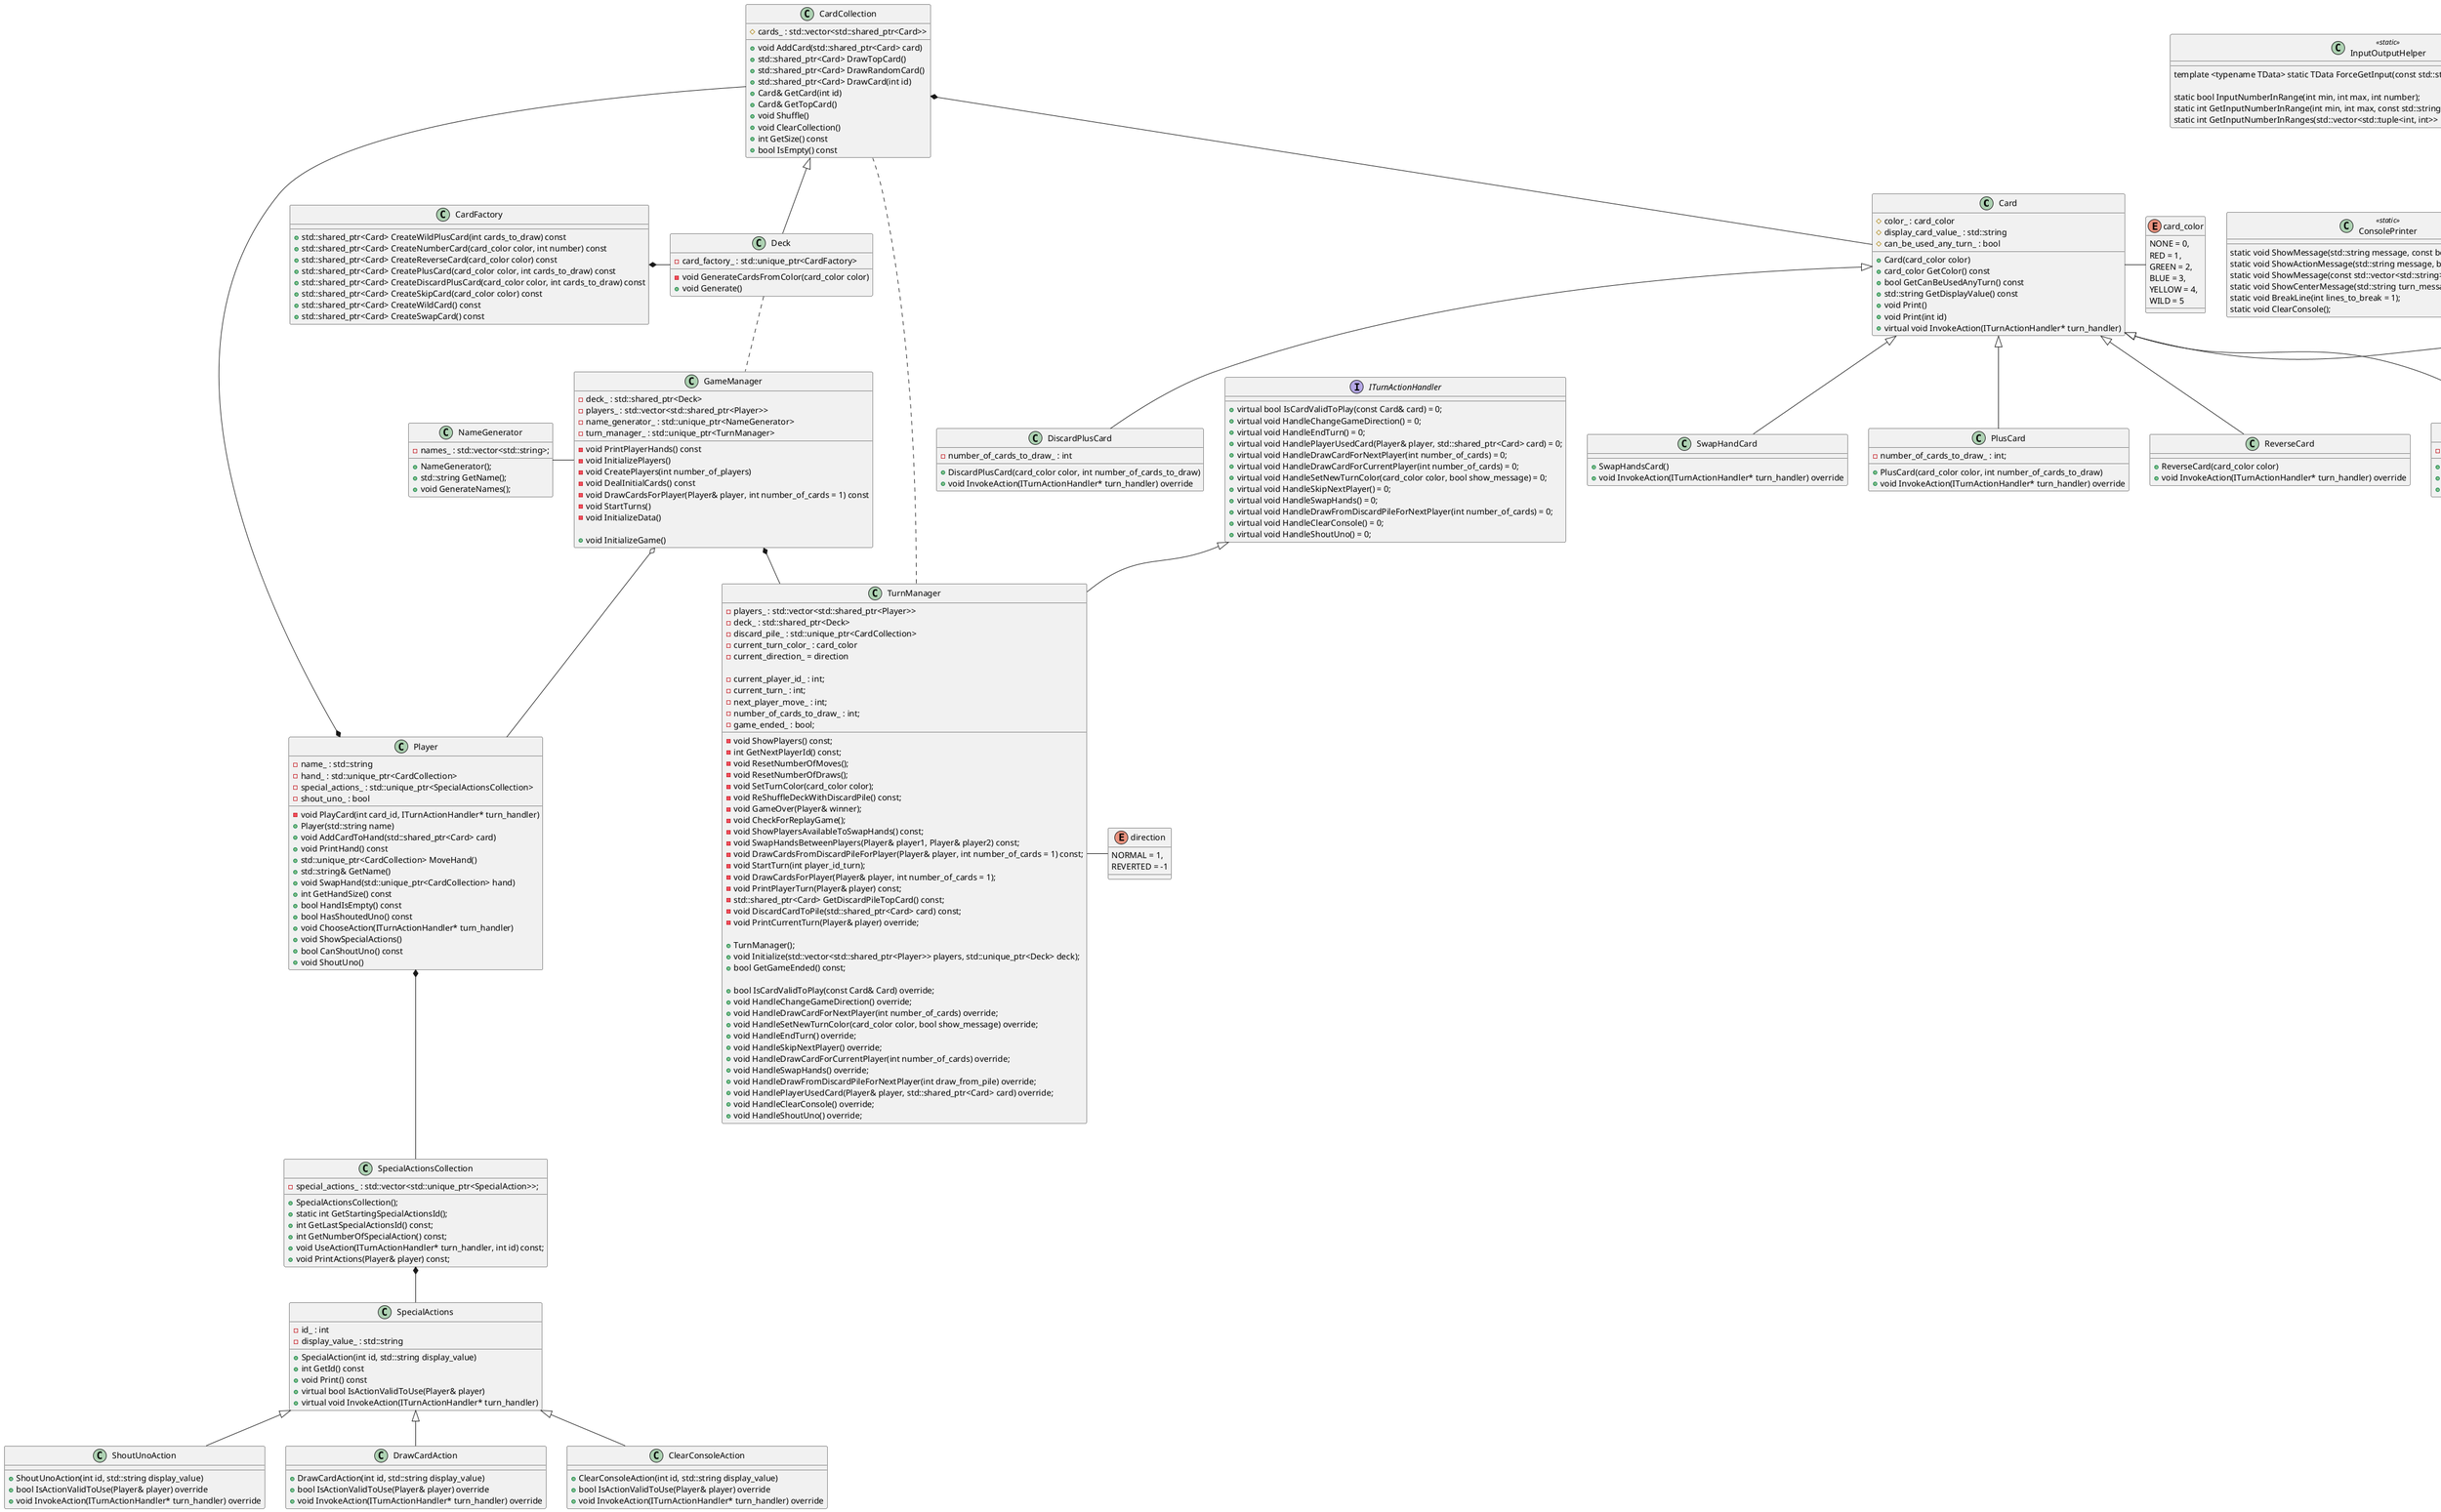 ﻿@startuml
'https://plantuml.com/sequence-diagram

class Card {
      # color_ : card_color
      # display_card_value_ : std::string
      # can_be_used_any_turn_ : bool

      + Card(card_color color)
      + card_color GetColor() const
      + bool GetCanBeUsedAnyTurn() const
      + std::string GetDisplayValue() const
      + void Print()
      + void Print(int id)
      + virtual void InvokeAction(ITurnActionHandler* turn_handler)
}

class CardCollection {
    # cards_ : std::vector<std::shared_ptr<Card>>
    + void AddCard(std::shared_ptr<Card> card)
    + std::shared_ptr<Card> DrawTopCard()
    + std::shared_ptr<Card> DrawRandomCard()
    + std::shared_ptr<Card> DrawCard(int id)
    + Card& GetCard(int id)
    + Card& GetTopCard()
    + void Shuffle()
    + void ClearCollection()
    + int GetSize() const
    + bool IsEmpty() const
}

class Deck {
    - card_factory_ : std::unique_ptr<CardFactory>
    
    - void GenerateCardsFromColor(card_color color)
    + void Generate()
    
}

class Deck extends CardCollection

class CardFactory{
    + std::shared_ptr<Card> CreateWildPlusCard(int cards_to_draw) const
    + std::shared_ptr<Card> CreateNumberCard(card_color color, int number) const
    + std::shared_ptr<Card> CreateReverseCard(card_color color) const
    + std::shared_ptr<Card> CreatePlusCard(card_color color, int cards_to_draw) const
    + std::shared_ptr<Card> CreateDiscardPlusCard(card_color color, int cards_to_draw) const
    + std::shared_ptr<Card> CreateSkipCard(card_color color) const
    + std::shared_ptr<Card> CreateWildCard() const
    + std::shared_ptr<Card> CreateSwapCard() const
}

class WildCard {
    + WildCard()
    + void InvokeAction(ITurnActionHandler* turn_handler) override
}

class SwapHandCard{
    + SwapHandsCard()
    + void InvokeAction(ITurnActionHandler* turn_handler) override
}

class WildPlusCard{
    - number_of_cards_to_draw_ : int
    + WildPlusCard()
    + void InvokeAction(ITurnActionHandler* turn_handler) override
}

class PlusCard {
    - number_of_cards_to_draw_ : int;
    + PlusCard(card_color color, int number_of_cards_to_draw)
    + void InvokeAction(ITurnActionHandler* turn_handler) override
}

class ReverseCard {
     + ReverseCard(card_color color)
     + void InvokeAction(ITurnActionHandler* turn_handler) override
}

class NumberCard {
    - number_ : int
    + NumberCard(card_color color, int number)
    + int GetNumber() const
    + void InvokeAction(ITurnActionHandler* turn_handler) override
}

class DiscardPlusCard {
    - number_of_cards_to_draw_ : int
    + DiscardPlusCard(card_color color, int number_of_cards_to_draw)
    + void InvokeAction(ITurnActionHandler* turn_handler) override
}

class DiscardPlusCard extends Card
class NumberCard extends Card
class ReverseCard extends Card
class WildPlusCard extends WildCard
class WildCard extends Card
class SwapHandCard extends Card
class PlusCard extends Card

class SpecialActions {
    - id_ : int
    - display_value_ : std::string
    + SpecialAction(int id, std::string display_value)
    + int GetId() const
    + void Print() const
    + virtual bool IsActionValidToUse(Player& player)
    + virtual void InvokeAction(ITurnActionHandler* turn_handler)
}

class ShoutUnoAction {
    + ShoutUnoAction(int id, std::string display_value)
    + bool IsActionValidToUse(Player& player) override
    + void InvokeAction(ITurnActionHandler* turn_handler) override
}

class DrawCardAction {
    + DrawCardAction(int id, std::string display_value)
    + bool IsActionValidToUse(Player& player) override
    + void InvokeAction(ITurnActionHandler* turn_handler) override
}

class ClearConsoleAction {
     + ClearConsoleAction(int id, std::string display_value)
     + bool IsActionValidToUse(Player& player) override
     + void InvokeAction(ITurnActionHandler* turn_handler) override
}

class SpecialActionsCollection {
    - special_actions_ : std::vector<std::unique_ptr<SpecialAction>>;
    
    + SpecialActionsCollection();
    + static int GetStartingSpecialActionsId();
    + int GetLastSpecialActionsId() const;
    + int GetNumberOfSpecialAction() const;
    + void UseAction(ITurnActionHandler* turn_handler, int id) const;
    + void PrintActions(Player& player) const;
}

class ShoutUnoAction extends SpecialActions
class ClearConsoleAction extends SpecialActions
class DrawCardAction extends SpecialActions

class Player {
    - name_ : std::string
    - hand_ : std::unique_ptr<CardCollection>
    - special_actions_ : std::unique_ptr<SpecialActionsCollection>
    - shout_uno_ : bool
    - void PlayCard(int card_id, ITurnActionHandler* turn_handler)
    + Player(std::string name)
    + void AddCardToHand(std::shared_ptr<Card> card)
    + void PrintHand() const
    + std::unique_ptr<CardCollection> MoveHand()
    + std::string& GetName()
    + void SwapHand(std::unique_ptr<CardCollection> hand)
    + int GetHandSize() const
    + bool HandIsEmpty() const
    + bool HasShoutedUno() const
    + void ChooseAction(ITurnActionHandler* turn_handler)
    + void ShowSpecialActions()
    + bool CanShoutUno() const
    + void ShoutUno()
}

class GameManager {
    - deck_ : std::shared_ptr<Deck> 
    - players_ : std::vector<std::shared_ptr<Player>>
    - name_generator_ : std::unique_ptr<NameGenerator> 
    - turn_manager_ : std::unique_ptr<TurnManager>

    - void PrintPlayerHands() const
    - void InitializePlayers()
    - void CreatePlayers(int number_of_players)
    - void DealInitialCards() const
    - void DrawCardsForPlayer(Player& player, int number_of_cards = 1) const
    - void StartTurns()
    - void InitializeData()
    
    + void InitializeGame()
}

class TurnManager {
    - players_ : std::vector<std::shared_ptr<Player>>
    - deck_ : std::shared_ptr<Deck> 
    - discard_pile_ : std::unique_ptr<CardCollection> 
    - current_turn_color_ : card_color
    - current_direction_ = direction
    
    - current_player_id_ : int;
    - current_turn_ : int;
    - next_player_move_ : int;
    - number_of_cards_to_draw_ : int;
    - game_ended_ : bool;
    
    - void ShowPlayers() const;
    - int GetNextPlayerId() const;
    - void ResetNumberOfMoves();
    - void ResetNumberOfDraws();
    - void SetTurnColor(card_color color);
    - void ReShuffleDeckWithDiscardPile() const;
    - void GameOver(Player& winner);
    - void CheckForReplayGame();
    - void ShowPlayersAvailableToSwapHands() const;
    - void SwapHandsBetweenPlayers(Player& player1, Player& player2) const;
    - void DrawCardsFromDiscardPileForPlayer(Player& player, int number_of_cards = 1) const;
    - void StartTurn(int player_id_turn);
    - void DrawCardsForPlayer(Player& player, int number_of_cards = 1);
    - void PrintPlayerTurn(Player& player) const;
    - std::shared_ptr<Card> GetDiscardPileTopCard() const;
    - void DiscardCardToPile(std::shared_ptr<Card> card) const;
    - void PrintCurrentTurn(Player& player) override;
    
    + TurnManager();
    + void Initialize(std::vector<std::shared_ptr<Player>> players, std::unique_ptr<Deck> deck);
    + bool GetGameEnded() const;
    
    + bool IsCardValidToPlay(const Card& Card) override;
    + void HandleChangeGameDirection() override;
    + void HandleDrawCardForNextPlayer(int number_of_cards) override;
    + void HandleSetNewTurnColor(card_color color, bool show_message) override;
    + void HandleEndTurn() override;
    + void HandleSkipNextPlayer() override;
    + void HandleDrawCardForCurrentPlayer(int number_of_cards) override;
    + void HandleSwapHands() override;
    + void HandleDrawFromDiscardPileForNextPlayer(int draw_from_pile) override;
    + void HandlePlayerUsedCard(Player& player, std::shared_ptr<Card> card) override;
    + void HandleClearConsole() override;
    + void HandleShoutUno() override;
}

interface ITurnActionHandler {
    + virtual bool IsCardValidToPlay(const Card& card) = 0;
    + virtual void HandleChangeGameDirection() = 0;
    + virtual void HandleEndTurn() = 0;
    + virtual void HandlePlayerUsedCard(Player& player, std::shared_ptr<Card> card) = 0;
    + virtual void HandleDrawCardForNextPlayer(int number_of_cards) = 0;
    + virtual void HandleDrawCardForCurrentPlayer(int number_of_cards) = 0;
    + virtual void HandleSetNewTurnColor(card_color color, bool show_message) = 0;
    + virtual void HandleSkipNextPlayer() = 0;
    + virtual void HandleSwapHands() = 0;
    + virtual void HandleDrawFromDiscardPileForNextPlayer(int number_of_cards) = 0;
    + virtual void HandleClearConsole() = 0;
    + virtual void HandleShoutUno() = 0;
}

class TurnManager extends ITurnActionHandler

class NameGenerator {
    - names_ : std::vector<std::string>;
    + NameGenerator();
    + std::string GetName();
    + void GenerateNames();
}

enum card_color {
    NONE = 0,
    RED = 1,
    GREEN = 2,
    BLUE = 3,
    YELLOW = 4,
    WILD = 5
}

enum direction {
    NORMAL = 1,
    REVERTED = -1
}

static class InputOutputHelper {
     template <typename TData> static TData ForceGetInput(const std::string& message);
     
     static bool InputNumberInRange(int min, int max, int number);
     static int GetInputNumberInRange(int min, int max, const std::string& message);
     static int GetInputNumberInRanges(std::vector<std::tuple<int, int>> ranges, const std::string& message);
}

static class ColorUtils {
    static std::map<card_color, std::shared_ptr<ColorInfo>> colors_info_;
    static std::string& GetColorName(card_color color);
    static std::string& GetColorDyeId(card_color color);
    static void PrintColor(card_color color);
    static void PrintAllColorsWithId();
    static void PrintColorWithId(card_color color);
    static void PrintTextWithColor(const std::string& message, std::string color_id);
}

class ConsolePrinter {
    static void ShowMessage(std::string message, const bool break_line = true);
    static void ShowActionMessage(std::string message, bool break_line = true);
    static void ShowMessage(const std::vector<std::string>& lines);
    static void ShowCenterMessage(std::string turn_message);
    static void BreakLine(int lines_to_break = 1);
    static void ClearConsole();
}

ConsolePrinter <<static>>
ColorUtils <<static>>
InputOutputHelper <<static>>

GameManager *-- TurnManager
GameManager o-- Player

Card - card_color

'GameManager *-- TurnManager

TurnManager - direction

CardFactory *- Deck

Deck .. GameManager
NameGenerator - GameManager



TurnManager .. CardCollection

Player *-- SpecialActionsCollection
Player *-- CardCollection

CardCollection *-- Card
SpecialActionsCollection *-- SpecialActions


'https://plantuml.com/class-diagram
'
'abstract class AbstractList
'abstract AbstractCollection
'interface List
'interface Collection
'
'List <|-- AbstractList
'Collection <|-- AbstractCollection
'
'Collection <|----- List
'AbstractCollection <|- AbstractList
'AbstractList <|-- ArrayList
'
'class ArrayList {
'Object[] elementData
'size()
'}
'
'enum TimeUnit {
'DAYS
'HOURS
'MINUTES
'}

'class Parent
'class Child
'interface Interface
'Parent<|--Child
'Interface<|..Child
@enduml